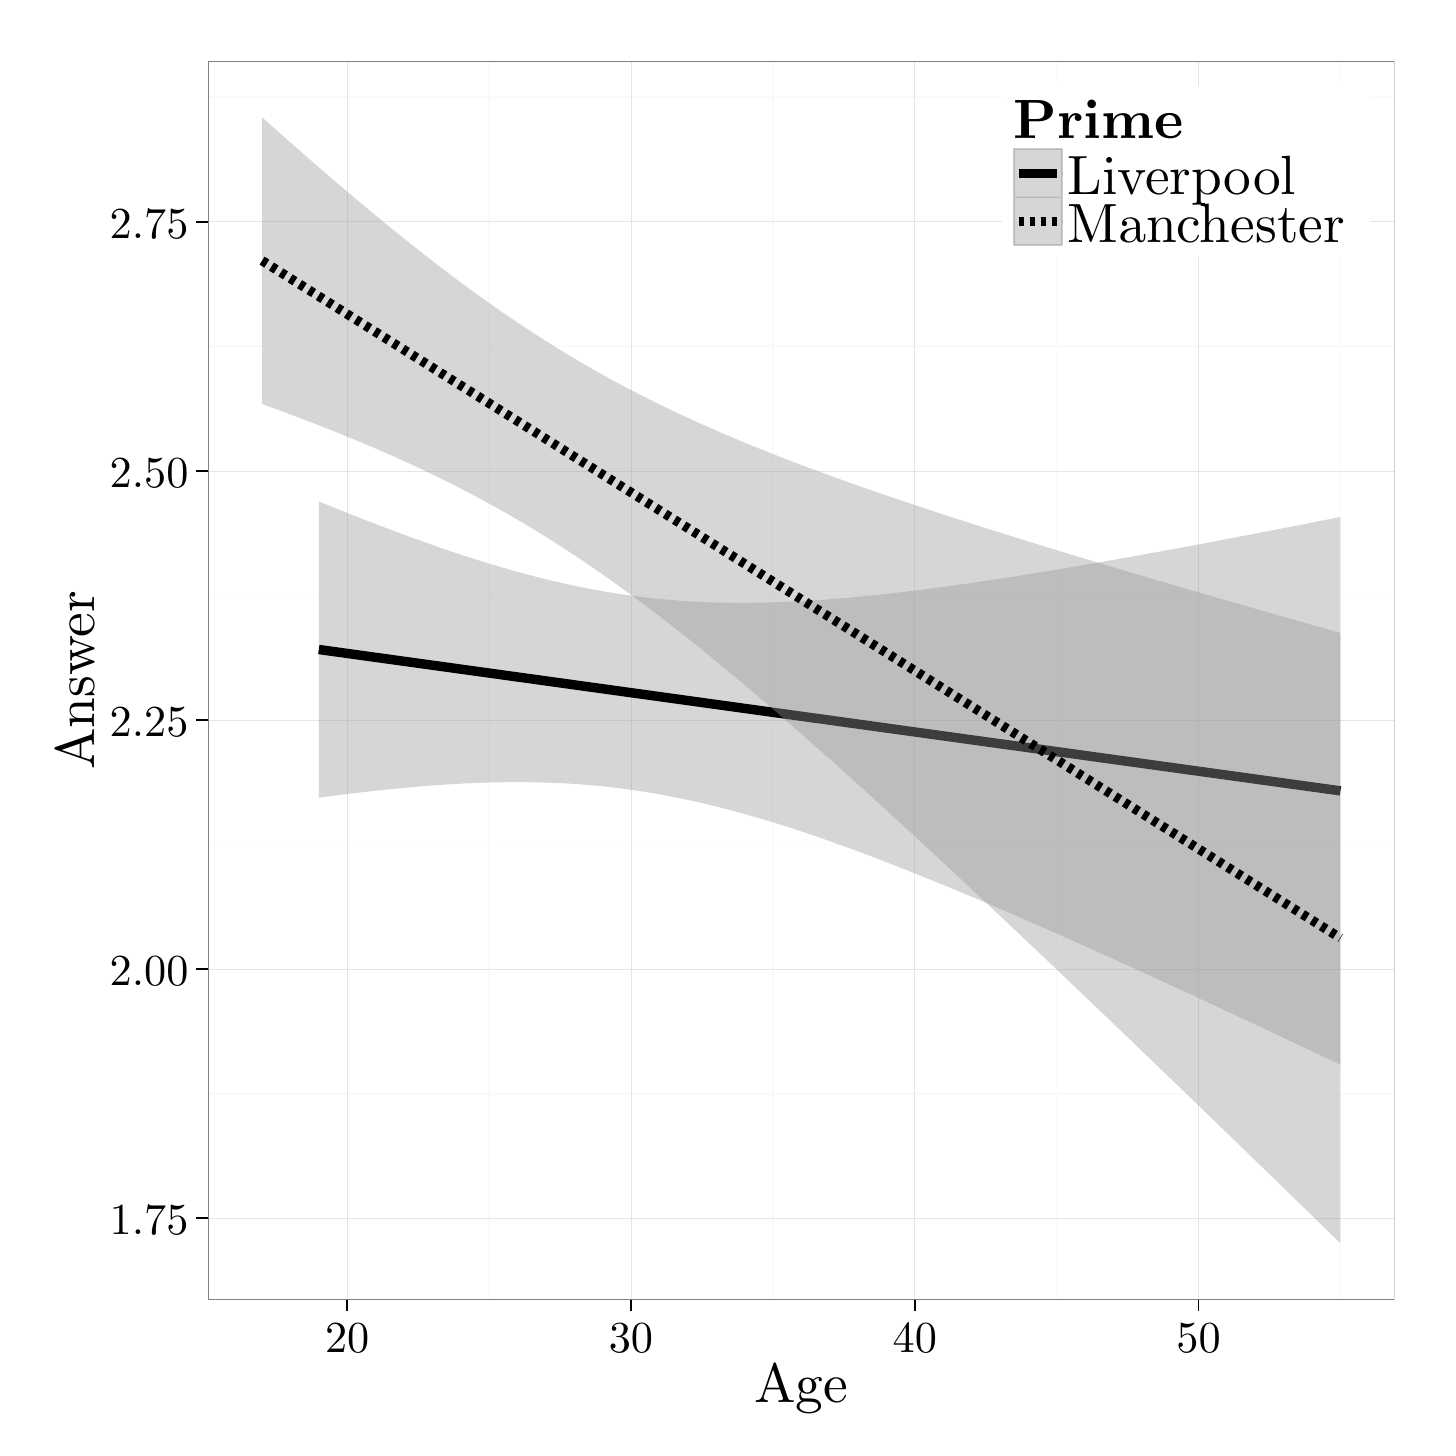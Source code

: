 % Created by tikzDevice version 0.8.1 on 2016-02-09 02:19:12
% !TEX encoding = UTF-8 Unicode
\begin{tikzpicture}[x=1pt,y=1pt]
\definecolor{fillColor}{RGB}{255,255,255}
\path[use as bounding box,fill=fillColor,fill opacity=0.00] (0,0) rectangle (505.89,505.89);
\begin{scope}
\path[clip] (  0.00,  0.00) rectangle (505.89,505.89);
\definecolor{drawColor}{RGB}{255,255,255}
\definecolor{fillColor}{RGB}{255,255,255}

\path[draw=drawColor,line width= 0.6pt,line join=round,line cap=round,fill=fillColor] (  0.00, -0.00) rectangle (505.89,505.89);
\end{scope}
\begin{scope}
\path[clip] ( 65.21, 46.31) rectangle (493.85,493.84);
\definecolor{fillColor}{RGB}{255,255,255}

\path[fill=fillColor] ( 65.21, 46.31) rectangle (493.85,493.84);
\definecolor{drawColor}{gray}{0.98}

\path[draw=drawColor,line width= 0.6pt,line join=round] ( 65.21,120.69) --
	(493.85,120.69);

\path[draw=drawColor,line width= 0.6pt,line join=round] ( 65.21,210.72) --
	(493.85,210.72);

\path[draw=drawColor,line width= 0.6pt,line join=round] ( 65.21,300.74) --
	(493.85,300.74);

\path[draw=drawColor,line width= 0.6pt,line join=round] ( 65.21,390.76) --
	(493.85,390.76);

\path[draw=drawColor,line width= 0.6pt,line join=round] ( 65.21,480.79) --
	(493.85,480.79);

\path[draw=drawColor,line width= 0.6pt,line join=round] (166.73, 46.31) --
	(166.73,493.84);

\path[draw=drawColor,line width= 0.6pt,line join=round] (269.28, 46.31) --
	(269.28,493.84);

\path[draw=drawColor,line width= 0.6pt,line join=round] (371.82, 46.31) --
	(371.82,493.84);

\path[draw=drawColor,line width= 0.6pt,line join=round] (474.36, 46.31) --
	(474.36,493.84);
\definecolor{drawColor}{gray}{0.90}

\path[draw=drawColor,line width= 0.2pt,line join=round] ( 65.21, 75.68) --
	(493.85, 75.68);

\path[draw=drawColor,line width= 0.2pt,line join=round] ( 65.21,165.70) --
	(493.85,165.70);

\path[draw=drawColor,line width= 0.2pt,line join=round] ( 65.21,255.73) --
	(493.85,255.73);

\path[draw=drawColor,line width= 0.2pt,line join=round] ( 65.21,345.75) --
	(493.85,345.75);

\path[draw=drawColor,line width= 0.2pt,line join=round] ( 65.21,435.77) --
	(493.85,435.77);

\path[draw=drawColor,line width= 0.2pt,line join=round] (115.46, 46.31) --
	(115.46,493.84);

\path[draw=drawColor,line width= 0.2pt,line join=round] (218.00, 46.31) --
	(218.00,493.84);

\path[draw=drawColor,line width= 0.2pt,line join=round] (320.55, 46.31) --
	(320.55,493.84);

\path[draw=drawColor,line width= 0.2pt,line join=round] (423.09, 46.31) --
	(423.09,493.84);
\definecolor{fillColor}{RGB}{153,153,153}

\path[fill=fillColor,fill opacity=0.40] (105.21,334.72) --
	(109.88,332.81) --
	(114.55,330.93) --
	(119.22,329.07) --
	(123.90,327.25) --
	(128.57,325.45) --
	(133.24,323.68) --
	(137.92,321.95) --
	(142.59,320.26) --
	(147.26,318.61) --
	(151.93,317.00) --
	(156.61,315.44) --
	(161.28,313.93) --
	(165.95,312.46) --
	(170.63,311.06) --
	(175.30,309.71) --
	(179.97,308.43) --
	(184.64,307.21) --
	(189.32,306.06) --
	(193.99,304.99) --
	(198.66,303.98) --
	(203.34,303.05) --
	(208.01,302.21) --
	(212.68,301.44) --
	(217.35,300.75) --
	(222.03,300.14) --
	(226.70,299.61) --
	(231.37,299.17) --
	(236.05,298.80) --
	(240.72,298.50) --
	(245.39,298.28) --
	(250.06,298.14) --
	(254.74,298.06) --
	(259.41,298.05) --
	(264.08,298.10) --
	(268.76,298.21) --
	(273.43,298.37) --
	(278.10,298.59) --
	(282.77,298.86) --
	(287.45,299.17) --
	(292.12,299.53) --
	(296.79,299.93) --
	(301.47,300.36) --
	(306.14,300.83) --
	(310.81,301.33) --
	(315.48,301.87) --
	(320.16,302.43) --
	(324.83,303.02) --
	(329.50,303.63) --
	(334.18,304.26) --
	(338.85,304.92) --
	(343.52,305.60) --
	(348.19,306.29) --
	(352.87,307.00) --
	(357.54,307.73) --
	(362.21,308.47) --
	(366.89,309.23) --
	(371.56,310.00) --
	(376.23,310.78) --
	(380.90,311.58) --
	(385.58,312.38) --
	(390.25,313.20) --
	(394.92,314.02) --
	(399.60,314.85) --
	(404.27,315.70) --
	(408.94,316.55) --
	(413.61,317.40) --
	(418.29,318.27) --
	(422.96,319.14) --
	(427.63,320.02) --
	(432.31,320.90) --
	(436.98,321.79) --
	(441.65,322.68) --
	(446.32,323.58) --
	(451.00,324.49) --
	(455.67,325.40) --
	(460.34,326.31) --
	(465.02,327.23) --
	(469.69,328.15) --
	(474.36,329.08) --
	(474.36,131.15) --
	(469.69,133.37) --
	(465.02,135.58) --
	(460.34,137.79) --
	(455.67,140.00) --
	(451.00,142.20) --
	(446.32,144.40) --
	(441.65,146.59) --
	(436.98,148.78) --
	(432.31,150.96) --
	(427.63,153.14) --
	(422.96,155.31) --
	(418.29,157.48) --
	(413.61,159.63) --
	(408.94,161.78) --
	(404.27,163.93) --
	(399.60,166.06) --
	(394.92,168.19) --
	(390.25,170.31) --
	(385.58,172.41) --
	(380.90,174.51) --
	(376.23,176.60) --
	(371.56,178.68) --
	(366.89,180.74) --
	(362.21,182.79) --
	(357.54,184.82) --
	(352.87,186.85) --
	(348.19,188.85) --
	(343.52,190.84) --
	(338.85,192.81) --
	(334.18,194.76) --
	(329.50,196.68) --
	(324.83,198.59) --
	(320.16,200.47) --
	(315.48,202.33) --
	(310.81,204.15) --
	(306.14,205.95) --
	(301.47,207.71) --
	(296.79,209.44) --
	(292.12,211.13) --
	(287.45,212.78) --
	(282.77,214.39) --
	(278.10,215.95) --
	(273.43,217.46) --
	(268.76,218.92) --
	(264.08,220.32) --
	(259.41,221.66) --
	(254.74,222.94) --
	(250.06,224.16) --
	(245.39,225.30) --
	(240.72,226.38) --
	(236.05,227.38) --
	(231.37,228.30) --
	(226.70,229.15) --
	(222.03,229.91) --
	(217.35,230.60) --
	(212.68,231.20) --
	(208.01,231.73) --
	(203.34,232.17) --
	(198.66,232.54) --
	(193.99,232.83) --
	(189.32,233.04) --
	(184.64,233.19) --
	(179.97,233.26) --
	(175.30,233.27) --
	(170.63,233.22) --
	(165.95,233.11) --
	(161.28,232.94) --
	(156.61,232.72) --
	(151.93,232.45) --
	(147.26,232.13) --
	(142.59,231.77) --
	(137.92,231.38) --
	(133.24,230.94) --
	(128.57,230.47) --
	(123.90,229.96) --
	(119.22,229.43) --
	(114.55,228.87) --
	(109.88,228.28) --
	(105.21,227.66) --
	cycle;
\definecolor{drawColor}{RGB}{0,0,0}

\path[draw=drawColor,line width= 3.4pt,line join=round] (105.21,281.19) --
	(109.88,280.54) --
	(114.55,279.90) --
	(119.22,279.25) --
	(123.90,278.60) --
	(128.57,277.96) --
	(133.24,277.31) --
	(137.92,276.66) --
	(142.59,276.02) --
	(147.26,275.37) --
	(151.93,274.73) --
	(156.61,274.08) --
	(161.28,273.43) --
	(165.95,272.79) --
	(170.63,272.14) --
	(175.30,271.49) --
	(179.97,270.85) --
	(184.64,270.20) --
	(189.32,269.55) --
	(193.99,268.91) --
	(198.66,268.26) --
	(203.34,267.61) --
	(208.01,266.97) --
	(212.68,266.32) --
	(217.35,265.67) --
	(222.03,265.03) --
	(226.70,264.38) --
	(231.37,263.73) --
	(236.05,263.09) --
	(240.72,262.44) --
	(245.39,261.79) --
	(250.06,261.15) --
	(254.74,260.50) --
	(259.41,259.85) --
	(264.08,259.21) --
	(268.76,258.56) --
	(273.43,257.91) --
	(278.10,257.27) --
	(282.77,256.62) --
	(287.45,255.98) --
	(292.12,255.33) --
	(296.79,254.68) --
	(301.47,254.04) --
	(306.14,253.39) --
	(310.81,252.74) --
	(315.48,252.10) --
	(320.16,251.45) --
	(324.83,250.80) --
	(329.50,250.16) --
	(334.18,249.51) --
	(338.85,248.86) --
	(343.52,248.22) --
	(348.19,247.57) --
	(352.87,246.92) --
	(357.54,246.28) --
	(362.21,245.63) --
	(366.89,244.98) --
	(371.56,244.34) --
	(376.23,243.69) --
	(380.90,243.04) --
	(385.58,242.40) --
	(390.25,241.75) --
	(394.92,241.10) --
	(399.60,240.46) --
	(404.27,239.81) --
	(408.94,239.16) --
	(413.61,238.52) --
	(418.29,237.87) --
	(422.96,237.23) --
	(427.63,236.58) --
	(432.31,235.93) --
	(436.98,235.29) --
	(441.65,234.64) --
	(446.32,233.99) --
	(451.00,233.35) --
	(455.67,232.70) --
	(460.34,232.05) --
	(465.02,231.41) --
	(469.69,230.76) --
	(474.36,230.11);

\path[fill=fillColor,fill opacity=0.40] ( 84.70,473.50) --
	( 89.63,469.10) --
	( 94.56,464.73) --
	( 99.49,460.40) --
	(104.43,456.10) --
	(109.36,451.84) --
	(114.29,447.63) --
	(119.22,443.46) --
	(124.16,439.34) --
	(129.09,435.27) --
	(134.02,431.26) --
	(138.95,427.31) --
	(143.89,423.43) --
	(148.82,419.62) --
	(153.75,415.87) --
	(158.68,412.21) --
	(163.62,408.62) --
	(168.55,405.12) --
	(173.48,401.70) --
	(178.41,398.38) --
	(183.35,395.14) --
	(188.28,391.99) --
	(193.21,388.94) --
	(198.14,385.97) --
	(203.08,383.10) --
	(208.01,380.32) --
	(212.94,377.62) --
	(217.87,375.01) --
	(222.81,372.47) --
	(227.74,370.02) --
	(232.67,367.63) --
	(237.60,365.32) --
	(242.54,363.07) --
	(247.47,360.88) --
	(252.40,358.74) --
	(257.33,356.66) --
	(262.27,354.63) --
	(267.20,352.65) --
	(272.13,350.71) --
	(277.06,348.81) --
	(282.00,346.95) --
	(286.93,345.12) --
	(291.86,343.32) --
	(296.79,341.55) --
	(301.73,339.81) --
	(306.66,338.09) --
	(311.59,336.40) --
	(316.52,334.72) --
	(321.46,333.07) --
	(326.39,331.44) --
	(331.32,329.82) --
	(336.25,328.22) --
	(341.19,326.64) --
	(346.12,325.07) --
	(351.05,323.51) --
	(355.98,321.97) --
	(360.92,320.43) --
	(365.85,318.91) --
	(370.78,317.40) --
	(375.71,315.90) --
	(380.64,314.40) --
	(385.58,312.92) --
	(390.51,311.44) --
	(395.44,309.97) --
	(400.37,308.50) --
	(405.31,307.05) --
	(410.24,305.59) --
	(415.17,304.15) --
	(420.10,302.71) --
	(425.04,301.28) --
	(429.97,299.85) --
	(434.90,298.42) --
	(439.83,297.00) --
	(444.77,295.59) --
	(449.70,294.18) --
	(454.63,292.77) --
	(459.56,291.36) --
	(464.50,289.96) --
	(469.43,288.57) --
	(474.36,287.17) --
	(474.36, 66.65) --
	(469.43, 71.45) --
	(464.50, 76.25) --
	(459.56, 81.05) --
	(454.63, 85.84) --
	(449.70, 90.63) --
	(444.77, 95.42) --
	(439.83,100.20) --
	(434.90,104.98) --
	(429.97,109.75) --
	(425.04,114.52) --
	(420.10,119.28) --
	(415.17,124.04) --
	(410.24,128.79) --
	(405.31,133.54) --
	(400.37,138.28) --
	(395.44,143.01) --
	(390.51,147.74) --
	(385.58,152.46) --
	(380.64,157.17) --
	(375.71,161.87) --
	(370.78,166.57) --
	(365.85,171.25) --
	(360.92,175.92) --
	(355.98,180.59) --
	(351.05,185.24) --
	(346.12,189.88) --
	(341.19,194.51) --
	(336.25,199.12) --
	(331.32,203.72) --
	(326.39,208.30) --
	(321.46,212.86) --
	(316.52,217.41) --
	(311.59,221.94) --
	(306.66,226.44) --
	(301.73,230.92) --
	(296.79,235.37) --
	(291.86,239.80) --
	(286.93,244.20) --
	(282.00,248.57) --
	(277.06,252.90) --
	(272.13,257.20) --
	(267.20,261.45) --
	(262.27,265.67) --
	(257.33,269.84) --
	(252.40,273.95) --
	(247.47,278.02) --
	(242.54,282.03) --
	(237.60,285.97) --
	(232.67,289.86) --
	(227.74,293.67) --
	(222.81,297.41) --
	(217.87,301.07) --
	(212.94,304.66) --
	(208.01,308.16) --
	(203.08,311.57) --
	(198.14,314.89) --
	(193.21,318.13) --
	(188.28,321.27) --
	(183.35,324.32) --
	(178.41,327.28) --
	(173.48,330.15) --
	(168.55,332.93) --
	(163.62,335.63) --
	(158.68,338.24) --
	(153.75,340.77) --
	(148.82,343.23) --
	(143.89,345.61) --
	(138.95,347.92) --
	(134.02,350.17) --
	(129.09,352.36) --
	(124.16,354.49) --
	(119.22,356.56) --
	(114.29,358.59) --
	(109.36,360.57) --
	(104.43,362.51) --
	( 99.49,364.41) --
	( 94.56,366.28) --
	( 89.63,368.11) --
	( 84.70,369.90) --
	cycle;

\path[draw=drawColor,line width= 3.4pt,dash pattern=on 2pt off 2pt ,line join=round] ( 84.70,421.70) --
	( 89.63,418.60) --
	( 94.56,415.51) --
	( 99.49,412.41) --
	(104.43,409.31) --
	(109.36,406.21) --
	(114.29,403.11) --
	(119.22,400.01) --
	(124.16,396.91) --
	(129.09,393.81) --
	(134.02,390.72) --
	(138.95,387.62) --
	(143.89,384.52) --
	(148.82,381.42) --
	(153.75,378.32) --
	(158.68,375.22) --
	(163.62,372.12) --
	(168.55,369.03) --
	(173.48,365.93) --
	(178.41,362.83) --
	(183.35,359.73) --
	(188.28,356.63) --
	(193.21,353.53) --
	(198.14,350.43) --
	(203.08,347.34) --
	(208.01,344.24) --
	(212.94,341.14) --
	(217.87,338.04) --
	(222.81,334.94) --
	(227.74,331.84) --
	(232.67,328.74) --
	(237.60,325.64) --
	(242.54,322.55) --
	(247.47,319.45) --
	(252.40,316.35) --
	(257.33,313.25) --
	(262.27,310.15) --
	(267.20,307.05) --
	(272.13,303.95) --
	(277.06,300.86) --
	(282.00,297.76) --
	(286.93,294.66) --
	(291.86,291.56) --
	(296.79,288.46) --
	(301.73,285.36) --
	(306.66,282.26) --
	(311.59,279.17) --
	(316.52,276.07) --
	(321.46,272.97) --
	(326.39,269.87) --
	(331.32,266.77) --
	(336.25,263.67) --
	(341.19,260.57) --
	(346.12,257.48) --
	(351.05,254.38) --
	(355.98,251.28) --
	(360.92,248.18) --
	(365.85,245.08) --
	(370.78,241.98) --
	(375.71,238.88) --
	(380.64,235.78) --
	(385.58,232.69) --
	(390.51,229.59) --
	(395.44,226.49) --
	(400.37,223.39) --
	(405.31,220.29) --
	(410.24,217.19) --
	(415.17,214.09) --
	(420.10,211.00) --
	(425.04,207.90) --
	(429.97,204.80) --
	(434.90,201.70) --
	(439.83,198.60) --
	(444.77,195.50) --
	(449.70,192.40) --
	(454.63,189.31) --
	(459.56,186.21) --
	(464.50,183.11) --
	(469.43,180.01) --
	(474.36,176.91);
\definecolor{drawColor}{gray}{0.50}

\path[draw=drawColor,line width= 0.6pt,line join=round,line cap=round] ( 65.21, 46.31) rectangle (493.85,493.84);
\end{scope}
\begin{scope}
\path[clip] (  0.00,  0.00) rectangle (505.89,505.89);
\definecolor{drawColor}{RGB}{0,0,0}

\node[text=drawColor,anchor=base east,inner sep=0pt, outer sep=0pt, scale=  1.60] at ( 58.10, 69.65) {1.75};

\node[text=drawColor,anchor=base east,inner sep=0pt, outer sep=0pt, scale=  1.60] at ( 58.10,159.67) {2.00};

\node[text=drawColor,anchor=base east,inner sep=0pt, outer sep=0pt, scale=  1.60] at ( 58.10,249.69) {2.25};

\node[text=drawColor,anchor=base east,inner sep=0pt, outer sep=0pt, scale=  1.60] at ( 58.10,339.72) {2.50};

\node[text=drawColor,anchor=base east,inner sep=0pt, outer sep=0pt, scale=  1.60] at ( 58.10,429.74) {2.75};
\end{scope}
\begin{scope}
\path[clip] (  0.00,  0.00) rectangle (505.89,505.89);
\definecolor{drawColor}{RGB}{0,0,0}

\path[draw=drawColor,line width= 0.6pt,line join=round] ( 60.95, 75.68) --
	( 65.21, 75.68);

\path[draw=drawColor,line width= 0.6pt,line join=round] ( 60.95,165.70) --
	( 65.21,165.70);

\path[draw=drawColor,line width= 0.6pt,line join=round] ( 60.95,255.73) --
	( 65.21,255.73);

\path[draw=drawColor,line width= 0.6pt,line join=round] ( 60.95,345.75) --
	( 65.21,345.75);

\path[draw=drawColor,line width= 0.6pt,line join=round] ( 60.95,435.77) --
	( 65.21,435.77);
\end{scope}
\begin{scope}
\path[clip] (  0.00,  0.00) rectangle (505.89,505.89);
\definecolor{drawColor}{RGB}{0,0,0}

\path[draw=drawColor,line width= 0.6pt,line join=round] (115.46, 42.04) --
	(115.46, 46.31);

\path[draw=drawColor,line width= 0.6pt,line join=round] (218.00, 42.04) --
	(218.00, 46.31);

\path[draw=drawColor,line width= 0.6pt,line join=round] (320.55, 42.04) --
	(320.55, 46.31);

\path[draw=drawColor,line width= 0.6pt,line join=round] (423.09, 42.04) --
	(423.09, 46.31);
\end{scope}
\begin{scope}
\path[clip] (  0.00,  0.00) rectangle (505.89,505.89);
\definecolor{drawColor}{RGB}{0,0,0}

\node[text=drawColor,anchor=base,inner sep=0pt, outer sep=0pt, scale=  1.60] at (115.46, 27.13) {20};

\node[text=drawColor,anchor=base,inner sep=0pt, outer sep=0pt, scale=  1.60] at (218.00, 27.13) {30};

\node[text=drawColor,anchor=base,inner sep=0pt, outer sep=0pt, scale=  1.60] at (320.55, 27.13) {40};

\node[text=drawColor,anchor=base,inner sep=0pt, outer sep=0pt, scale=  1.60] at (423.09, 27.13) {50};
\end{scope}
\begin{scope}
\path[clip] (  0.00,  0.00) rectangle (505.89,505.89);
\definecolor{drawColor}{RGB}{0,0,0}

\node[text=drawColor,anchor=base,inner sep=0pt, outer sep=0pt, scale=  2.00] at (279.53,  9.03) {Age};
\end{scope}
\begin{scope}
\path[clip] (  0.00,  0.00) rectangle (505.89,505.89);
\definecolor{drawColor}{RGB}{0,0,0}

\node[text=drawColor,rotate= 90.00,anchor=base,inner sep=0pt, outer sep=0pt, scale=  2.00] at ( 24.12,270.08) {Answer};
\end{scope}
\begin{scope}
\path[clip] (  0.00,  0.00) rectangle (505.89,505.89);
\definecolor{fillColor}{RGB}{255,255,255}

\path[fill=fillColor] (352.06,423.00) rectangle (484.98,484.98);
\end{scope}
\begin{scope}
\path[clip] (  0.00,  0.00) rectangle (505.89,505.89);
\definecolor{drawColor}{RGB}{0,0,0}

\node[text=drawColor,anchor=base west,inner sep=0pt, outer sep=0pt, scale=  2.00] at (356.32,465.96) {\bfseries Prime};
\end{scope}
\begin{scope}
\path[clip] (  0.00,  0.00) rectangle (505.89,505.89);
\definecolor{drawColor}{gray}{0.80}
\definecolor{fillColor}{RGB}{255,255,255}

\path[draw=drawColor,line width= 0.6pt,line join=round,line cap=round,fill=fillColor] (356.32,444.61) rectangle (373.67,461.96);
\end{scope}
\begin{scope}
\path[clip] (  0.00,  0.00) rectangle (505.89,505.89);
\definecolor{fillColor}{RGB}{153,153,153}

\path[fill=fillColor,fill opacity=0.40] (356.32,444.61) rectangle (373.67,461.96);
\definecolor{drawColor}{RGB}{0,0,0}

\path[draw=drawColor,line width= 3.4pt,line join=round] (358.06,453.29) -- (371.93,453.29);
\end{scope}
\begin{scope}
\path[clip] (  0.00,  0.00) rectangle (505.89,505.89);
\definecolor{drawColor}{gray}{0.80}
\definecolor{fillColor}{RGB}{255,255,255}

\path[draw=drawColor,line width= 0.6pt,line join=round,line cap=round,fill=fillColor] (356.32,427.27) rectangle (373.67,444.61);
\end{scope}
\begin{scope}
\path[clip] (  0.00,  0.00) rectangle (505.89,505.89);
\definecolor{fillColor}{RGB}{153,153,153}

\path[fill=fillColor,fill opacity=0.40] (356.32,427.27) rectangle (373.67,444.61);
\definecolor{drawColor}{RGB}{0,0,0}

\path[draw=drawColor,line width= 3.4pt,dash pattern=on 2pt off 2pt ,line join=round] (358.06,435.94) -- (371.93,435.94);
\end{scope}
\begin{scope}
\path[clip] (  0.00,  0.00) rectangle (505.89,505.89);
\definecolor{drawColor}{RGB}{0,0,0}

\node[text=drawColor,anchor=base west,inner sep=0pt, outer sep=0pt, scale=  2.00] at (375.84,445.75) {Liverpool};
\end{scope}
\begin{scope}
\path[clip] (  0.00,  0.00) rectangle (505.89,505.89);
\definecolor{drawColor}{RGB}{0,0,0}

\node[text=drawColor,anchor=base west,inner sep=0pt, outer sep=0pt, scale=  2.00] at (375.84,428.40) {Manchester};
\end{scope}
\end{tikzpicture}
